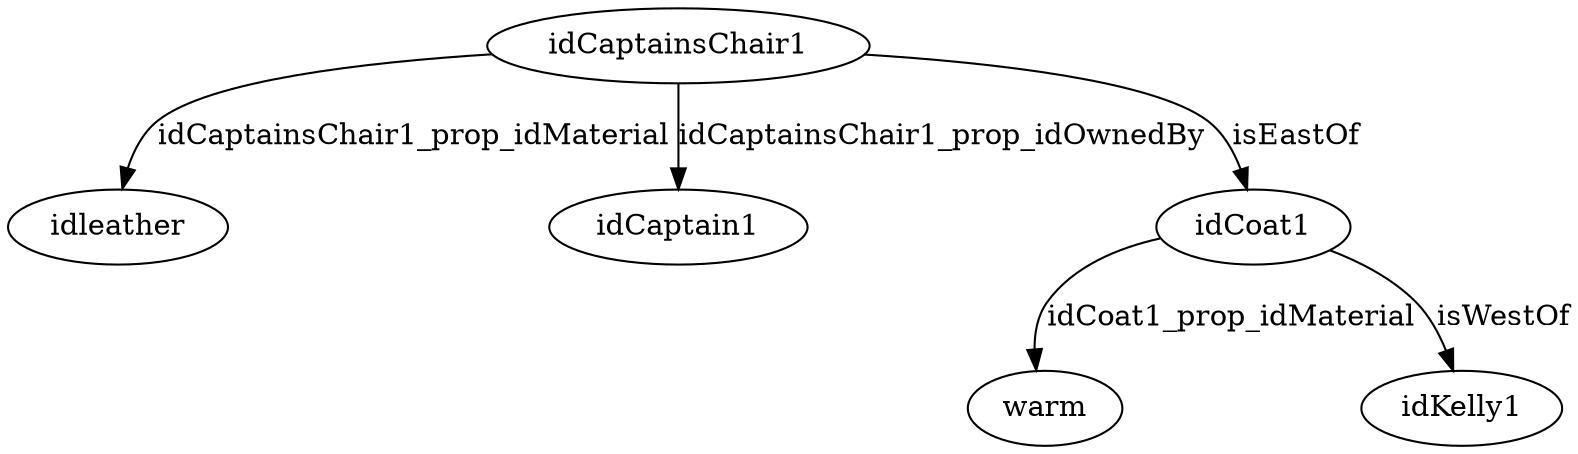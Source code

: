 strict digraph  {
idCaptainsChair1 [node_type=entity_node, root=root];
idleather;
idCaptain1;
idCoat1;
warm;
idKelly1;
idCaptainsChair1 -> idleather  [edge_type=property, label=idCaptainsChair1_prop_idMaterial];
idCaptainsChair1 -> idCaptain1  [edge_type=property, label=idCaptainsChair1_prop_idOwnedBy];
idCaptainsChair1 -> idCoat1  [edge_type=relationship, label=isEastOf];
idCoat1 -> warm  [edge_type=property, label=idCoat1_prop_idMaterial];
idCoat1 -> idKelly1  [edge_type=relationship, label=isWestOf];
}
